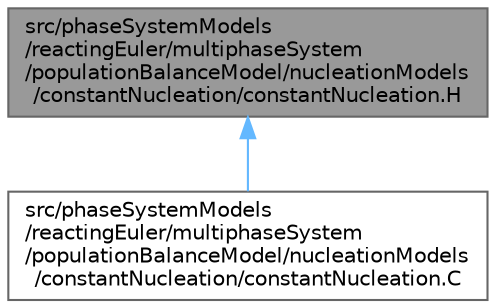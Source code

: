 digraph "src/phaseSystemModels/reactingEuler/multiphaseSystem/populationBalanceModel/nucleationModels/constantNucleation/constantNucleation.H"
{
 // LATEX_PDF_SIZE
  bgcolor="transparent";
  edge [fontname=Helvetica,fontsize=10,labelfontname=Helvetica,labelfontsize=10];
  node [fontname=Helvetica,fontsize=10,shape=box,height=0.2,width=0.4];
  Node1 [id="Node000001",label="src/phaseSystemModels\l/reactingEuler/multiphaseSystem\l/populationBalanceModel/nucleationModels\l/constantNucleation/constantNucleation.H",height=0.2,width=0.4,color="gray40", fillcolor="grey60", style="filled", fontcolor="black",tooltip=" "];
  Node1 -> Node2 [id="edge1_Node000001_Node000002",dir="back",color="steelblue1",style="solid",tooltip=" "];
  Node2 [id="Node000002",label="src/phaseSystemModels\l/reactingEuler/multiphaseSystem\l/populationBalanceModel/nucleationModels\l/constantNucleation/constantNucleation.C",height=0.2,width=0.4,color="grey40", fillcolor="white", style="filled",URL="$constantNucleation_8C.html",tooltip=" "];
}
